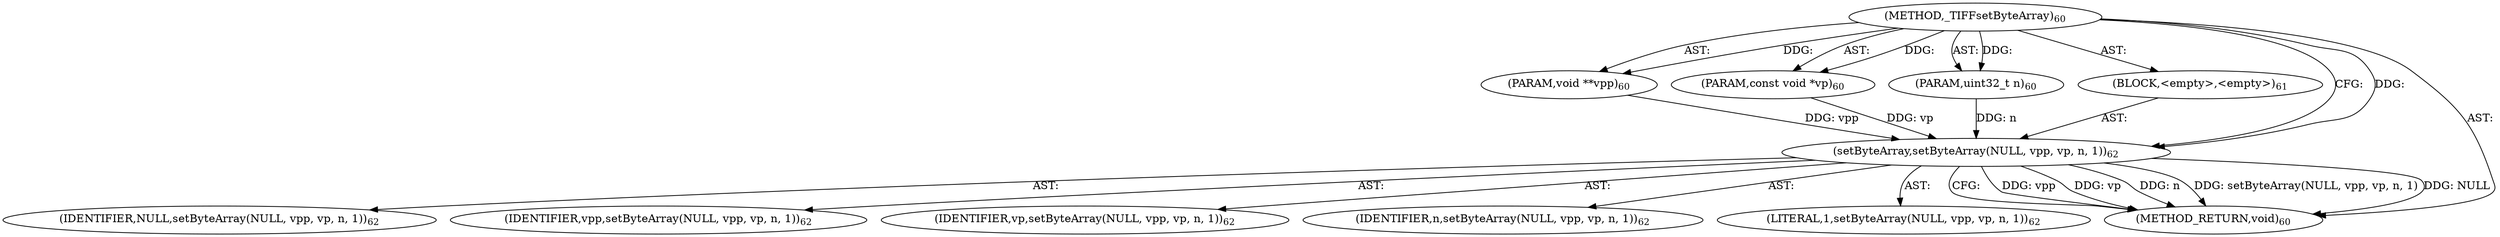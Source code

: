 digraph "_TIFFsetByteArray" {  
"39704" [label = <(METHOD,_TIFFsetByteArray)<SUB>60</SUB>> ]
"39705" [label = <(PARAM,void **vpp)<SUB>60</SUB>> ]
"39706" [label = <(PARAM,const void *vp)<SUB>60</SUB>> ]
"39707" [label = <(PARAM,uint32_t n)<SUB>60</SUB>> ]
"39708" [label = <(BLOCK,&lt;empty&gt;,&lt;empty&gt;)<SUB>61</SUB>> ]
"39709" [label = <(setByteArray,setByteArray(NULL, vpp, vp, n, 1))<SUB>62</SUB>> ]
"39710" [label = <(IDENTIFIER,NULL,setByteArray(NULL, vpp, vp, n, 1))<SUB>62</SUB>> ]
"39711" [label = <(IDENTIFIER,vpp,setByteArray(NULL, vpp, vp, n, 1))<SUB>62</SUB>> ]
"39712" [label = <(IDENTIFIER,vp,setByteArray(NULL, vpp, vp, n, 1))<SUB>62</SUB>> ]
"39713" [label = <(IDENTIFIER,n,setByteArray(NULL, vpp, vp, n, 1))<SUB>62</SUB>> ]
"39714" [label = <(LITERAL,1,setByteArray(NULL, vpp, vp, n, 1))<SUB>62</SUB>> ]
"39715" [label = <(METHOD_RETURN,void)<SUB>60</SUB>> ]
  "39704" -> "39705"  [ label = "AST: "] 
  "39704" -> "39706"  [ label = "AST: "] 
  "39704" -> "39707"  [ label = "AST: "] 
  "39704" -> "39708"  [ label = "AST: "] 
  "39704" -> "39715"  [ label = "AST: "] 
  "39708" -> "39709"  [ label = "AST: "] 
  "39709" -> "39710"  [ label = "AST: "] 
  "39709" -> "39711"  [ label = "AST: "] 
  "39709" -> "39712"  [ label = "AST: "] 
  "39709" -> "39713"  [ label = "AST: "] 
  "39709" -> "39714"  [ label = "AST: "] 
  "39709" -> "39715"  [ label = "CFG: "] 
  "39704" -> "39709"  [ label = "CFG: "] 
  "39709" -> "39715"  [ label = "DDG: vpp"] 
  "39709" -> "39715"  [ label = "DDG: vp"] 
  "39709" -> "39715"  [ label = "DDG: n"] 
  "39709" -> "39715"  [ label = "DDG: setByteArray(NULL, vpp, vp, n, 1)"] 
  "39709" -> "39715"  [ label = "DDG: NULL"] 
  "39704" -> "39705"  [ label = "DDG: "] 
  "39704" -> "39706"  [ label = "DDG: "] 
  "39704" -> "39707"  [ label = "DDG: "] 
  "39704" -> "39709"  [ label = "DDG: "] 
  "39705" -> "39709"  [ label = "DDG: vpp"] 
  "39706" -> "39709"  [ label = "DDG: vp"] 
  "39707" -> "39709"  [ label = "DDG: n"] 
}
